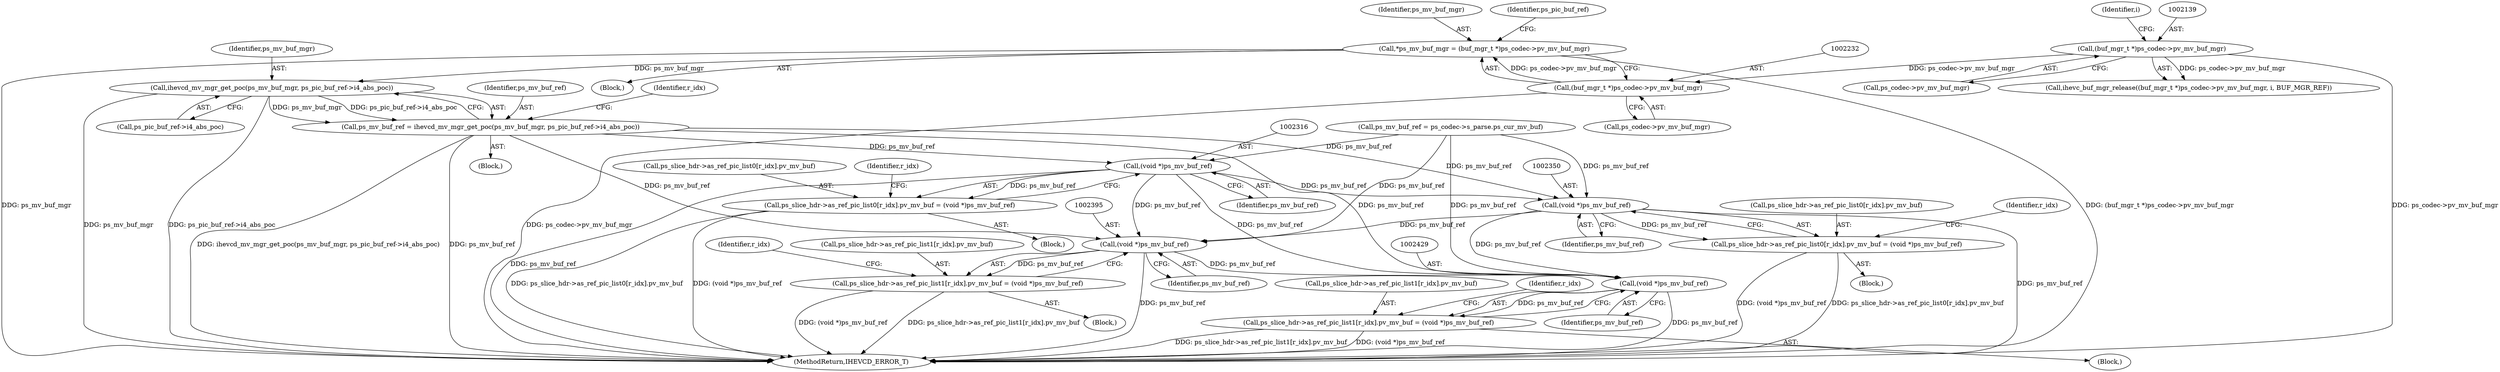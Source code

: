 digraph "0_Android_913d9e8d93d6b81bb8eac3fc2c1426651f5b259d@pointer" {
"1002268" [label="(Call,ihevcd_mv_mgr_get_poc(ps_mv_buf_mgr, ps_pic_buf_ref->i4_abs_poc))"];
"1002229" [label="(Call,*ps_mv_buf_mgr = (buf_mgr_t *)ps_codec->pv_mv_buf_mgr)"];
"1002231" [label="(Call,(buf_mgr_t *)ps_codec->pv_mv_buf_mgr)"];
"1002138" [label="(Call,(buf_mgr_t *)ps_codec->pv_mv_buf_mgr)"];
"1002266" [label="(Call,ps_mv_buf_ref = ihevcd_mv_mgr_get_poc(ps_mv_buf_mgr, ps_pic_buf_ref->i4_abs_poc))"];
"1002315" [label="(Call,(void *)ps_mv_buf_ref)"];
"1002307" [label="(Call,ps_slice_hdr->as_ref_pic_list0[r_idx].pv_mv_buf = (void *)ps_mv_buf_ref)"];
"1002349" [label="(Call,(void *)ps_mv_buf_ref)"];
"1002341" [label="(Call,ps_slice_hdr->as_ref_pic_list0[r_idx].pv_mv_buf = (void *)ps_mv_buf_ref)"];
"1002394" [label="(Call,(void *)ps_mv_buf_ref)"];
"1002386" [label="(Call,ps_slice_hdr->as_ref_pic_list1[r_idx].pv_mv_buf = (void *)ps_mv_buf_ref)"];
"1002428" [label="(Call,(void *)ps_mv_buf_ref)"];
"1002420" [label="(Call,ps_slice_hdr->as_ref_pic_list1[r_idx].pv_mv_buf = (void *)ps_mv_buf_ref)"];
"1002267" [label="(Identifier,ps_mv_buf_ref)"];
"1002362" [label="(Identifier,r_idx)"];
"1002408" [label="(Block,)"];
"1002387" [label="(Call,ps_slice_hdr->as_ref_pic_list1[r_idx].pv_mv_buf)"];
"1002349" [label="(Call,(void *)ps_mv_buf_ref)"];
"1002386" [label="(Call,ps_slice_hdr->as_ref_pic_list1[r_idx].pv_mv_buf = (void *)ps_mv_buf_ref)"];
"1002307" [label="(Call,ps_slice_hdr->as_ref_pic_list0[r_idx].pv_mv_buf = (void *)ps_mv_buf_ref)"];
"1002428" [label="(Call,(void *)ps_mv_buf_ref)"];
"1002216" [label="(Block,)"];
"1002617" [label="(MethodReturn,IHEVCD_ERROR_T)"];
"1002233" [label="(Call,ps_codec->pv_mv_buf_mgr)"];
"1002229" [label="(Call,*ps_mv_buf_mgr = (buf_mgr_t *)ps_codec->pv_mv_buf_mgr)"];
"1002138" [label="(Call,(buf_mgr_t *)ps_codec->pv_mv_buf_mgr)"];
"1002269" [label="(Identifier,ps_mv_buf_mgr)"];
"1002421" [label="(Call,ps_slice_hdr->as_ref_pic_list1[r_idx].pv_mv_buf)"];
"1002308" [label="(Call,ps_slice_hdr->as_ref_pic_list0[r_idx].pv_mv_buf)"];
"1002407" [label="(Identifier,r_idx)"];
"1002268" [label="(Call,ihevcd_mv_mgr_get_poc(ps_mv_buf_mgr, ps_pic_buf_ref->i4_abs_poc))"];
"1002351" [label="(Identifier,ps_mv_buf_ref)"];
"1002275" [label="(Identifier,r_idx)"];
"1002420" [label="(Call,ps_slice_hdr->as_ref_pic_list1[r_idx].pv_mv_buf = (void *)ps_mv_buf_ref)"];
"1002394" [label="(Call,(void *)ps_mv_buf_ref)"];
"1002341" [label="(Call,ps_slice_hdr->as_ref_pic_list0[r_idx].pv_mv_buf = (void *)ps_mv_buf_ref)"];
"1002430" [label="(Identifier,ps_mv_buf_ref)"];
"1002396" [label="(Identifier,ps_mv_buf_ref)"];
"1002137" [label="(Call,ihevc_buf_mgr_release((buf_mgr_t *)ps_codec->pv_mv_buf_mgr, i, BUF_MGR_REF))"];
"1002374" [label="(Block,)"];
"1002270" [label="(Call,ps_pic_buf_ref->i4_abs_poc)"];
"1002143" [label="(Identifier,i)"];
"1002317" [label="(Identifier,ps_mv_buf_ref)"];
"1002140" [label="(Call,ps_codec->pv_mv_buf_mgr)"];
"1002295" [label="(Block,)"];
"1002230" [label="(Identifier,ps_mv_buf_mgr)"];
"1002237" [label="(Identifier,ps_pic_buf_ref)"];
"1002315" [label="(Call,(void *)ps_mv_buf_ref)"];
"1002257" [label="(Call,ps_mv_buf_ref = ps_codec->s_parse.ps_cur_mv_buf)"];
"1002231" [label="(Call,(buf_mgr_t *)ps_codec->pv_mv_buf_mgr)"];
"1002342" [label="(Call,ps_slice_hdr->as_ref_pic_list0[r_idx].pv_mv_buf)"];
"1002283" [label="(Identifier,r_idx)"];
"1002329" [label="(Block,)"];
"1002265" [label="(Block,)"];
"1002266" [label="(Call,ps_mv_buf_ref = ihevcd_mv_mgr_get_poc(ps_mv_buf_mgr, ps_pic_buf_ref->i4_abs_poc))"];
"1002328" [label="(Identifier,r_idx)"];
"1002268" -> "1002266"  [label="AST: "];
"1002268" -> "1002270"  [label="CFG: "];
"1002269" -> "1002268"  [label="AST: "];
"1002270" -> "1002268"  [label="AST: "];
"1002266" -> "1002268"  [label="CFG: "];
"1002268" -> "1002617"  [label="DDG: ps_pic_buf_ref->i4_abs_poc"];
"1002268" -> "1002617"  [label="DDG: ps_mv_buf_mgr"];
"1002268" -> "1002266"  [label="DDG: ps_mv_buf_mgr"];
"1002268" -> "1002266"  [label="DDG: ps_pic_buf_ref->i4_abs_poc"];
"1002229" -> "1002268"  [label="DDG: ps_mv_buf_mgr"];
"1002229" -> "1002216"  [label="AST: "];
"1002229" -> "1002231"  [label="CFG: "];
"1002230" -> "1002229"  [label="AST: "];
"1002231" -> "1002229"  [label="AST: "];
"1002237" -> "1002229"  [label="CFG: "];
"1002229" -> "1002617"  [label="DDG: ps_mv_buf_mgr"];
"1002229" -> "1002617"  [label="DDG: (buf_mgr_t *)ps_codec->pv_mv_buf_mgr"];
"1002231" -> "1002229"  [label="DDG: ps_codec->pv_mv_buf_mgr"];
"1002231" -> "1002233"  [label="CFG: "];
"1002232" -> "1002231"  [label="AST: "];
"1002233" -> "1002231"  [label="AST: "];
"1002231" -> "1002617"  [label="DDG: ps_codec->pv_mv_buf_mgr"];
"1002138" -> "1002231"  [label="DDG: ps_codec->pv_mv_buf_mgr"];
"1002138" -> "1002137"  [label="AST: "];
"1002138" -> "1002140"  [label="CFG: "];
"1002139" -> "1002138"  [label="AST: "];
"1002140" -> "1002138"  [label="AST: "];
"1002143" -> "1002138"  [label="CFG: "];
"1002138" -> "1002617"  [label="DDG: ps_codec->pv_mv_buf_mgr"];
"1002138" -> "1002137"  [label="DDG: ps_codec->pv_mv_buf_mgr"];
"1002266" -> "1002265"  [label="AST: "];
"1002267" -> "1002266"  [label="AST: "];
"1002275" -> "1002266"  [label="CFG: "];
"1002266" -> "1002617"  [label="DDG: ps_mv_buf_ref"];
"1002266" -> "1002617"  [label="DDG: ihevcd_mv_mgr_get_poc(ps_mv_buf_mgr, ps_pic_buf_ref->i4_abs_poc)"];
"1002266" -> "1002315"  [label="DDG: ps_mv_buf_ref"];
"1002266" -> "1002349"  [label="DDG: ps_mv_buf_ref"];
"1002266" -> "1002394"  [label="DDG: ps_mv_buf_ref"];
"1002266" -> "1002428"  [label="DDG: ps_mv_buf_ref"];
"1002315" -> "1002307"  [label="AST: "];
"1002315" -> "1002317"  [label="CFG: "];
"1002316" -> "1002315"  [label="AST: "];
"1002317" -> "1002315"  [label="AST: "];
"1002307" -> "1002315"  [label="CFG: "];
"1002315" -> "1002617"  [label="DDG: ps_mv_buf_ref"];
"1002315" -> "1002307"  [label="DDG: ps_mv_buf_ref"];
"1002257" -> "1002315"  [label="DDG: ps_mv_buf_ref"];
"1002315" -> "1002349"  [label="DDG: ps_mv_buf_ref"];
"1002315" -> "1002394"  [label="DDG: ps_mv_buf_ref"];
"1002315" -> "1002428"  [label="DDG: ps_mv_buf_ref"];
"1002307" -> "1002295"  [label="AST: "];
"1002308" -> "1002307"  [label="AST: "];
"1002283" -> "1002307"  [label="CFG: "];
"1002307" -> "1002617"  [label="DDG: (void *)ps_mv_buf_ref"];
"1002307" -> "1002617"  [label="DDG: ps_slice_hdr->as_ref_pic_list0[r_idx].pv_mv_buf"];
"1002349" -> "1002341"  [label="AST: "];
"1002349" -> "1002351"  [label="CFG: "];
"1002350" -> "1002349"  [label="AST: "];
"1002351" -> "1002349"  [label="AST: "];
"1002341" -> "1002349"  [label="CFG: "];
"1002349" -> "1002617"  [label="DDG: ps_mv_buf_ref"];
"1002349" -> "1002341"  [label="DDG: ps_mv_buf_ref"];
"1002257" -> "1002349"  [label="DDG: ps_mv_buf_ref"];
"1002349" -> "1002394"  [label="DDG: ps_mv_buf_ref"];
"1002349" -> "1002428"  [label="DDG: ps_mv_buf_ref"];
"1002341" -> "1002329"  [label="AST: "];
"1002342" -> "1002341"  [label="AST: "];
"1002328" -> "1002341"  [label="CFG: "];
"1002341" -> "1002617"  [label="DDG: ps_slice_hdr->as_ref_pic_list0[r_idx].pv_mv_buf"];
"1002341" -> "1002617"  [label="DDG: (void *)ps_mv_buf_ref"];
"1002394" -> "1002386"  [label="AST: "];
"1002394" -> "1002396"  [label="CFG: "];
"1002395" -> "1002394"  [label="AST: "];
"1002396" -> "1002394"  [label="AST: "];
"1002386" -> "1002394"  [label="CFG: "];
"1002394" -> "1002617"  [label="DDG: ps_mv_buf_ref"];
"1002394" -> "1002386"  [label="DDG: ps_mv_buf_ref"];
"1002257" -> "1002394"  [label="DDG: ps_mv_buf_ref"];
"1002394" -> "1002428"  [label="DDG: ps_mv_buf_ref"];
"1002386" -> "1002374"  [label="AST: "];
"1002387" -> "1002386"  [label="AST: "];
"1002362" -> "1002386"  [label="CFG: "];
"1002386" -> "1002617"  [label="DDG: ps_slice_hdr->as_ref_pic_list1[r_idx].pv_mv_buf"];
"1002386" -> "1002617"  [label="DDG: (void *)ps_mv_buf_ref"];
"1002428" -> "1002420"  [label="AST: "];
"1002428" -> "1002430"  [label="CFG: "];
"1002429" -> "1002428"  [label="AST: "];
"1002430" -> "1002428"  [label="AST: "];
"1002420" -> "1002428"  [label="CFG: "];
"1002428" -> "1002617"  [label="DDG: ps_mv_buf_ref"];
"1002428" -> "1002420"  [label="DDG: ps_mv_buf_ref"];
"1002257" -> "1002428"  [label="DDG: ps_mv_buf_ref"];
"1002420" -> "1002408"  [label="AST: "];
"1002421" -> "1002420"  [label="AST: "];
"1002407" -> "1002420"  [label="CFG: "];
"1002420" -> "1002617"  [label="DDG: ps_slice_hdr->as_ref_pic_list1[r_idx].pv_mv_buf"];
"1002420" -> "1002617"  [label="DDG: (void *)ps_mv_buf_ref"];
}
